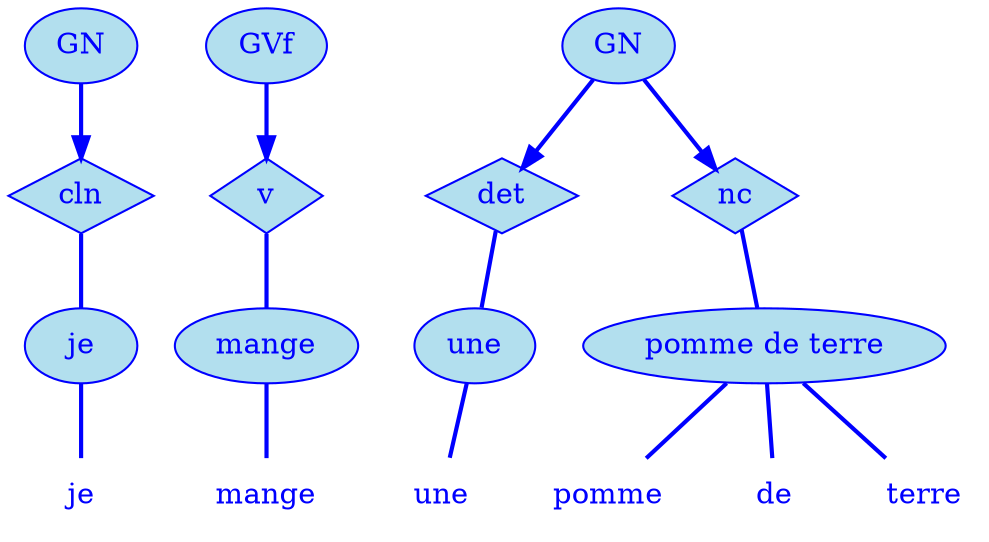 digraph g {
	graph [bb="0,0,456,252"];
	node [label="\N"];
	graph [_draw_="c 5 -white C 5 -white P 4 0 0 0 252 456 252 456 0 ",
		xdotversion="1.2"];
	"mc1s1_t1#token84" [label=je, shape=plaintext, fillcolor=lightblue2, fontcolor=blue, pos="27,18", width="0.75", height="0.50", _ldraw_="F 14.000000 11 -Times-Roman c 4 -blue T 27 13 0 12 2 -je "];
	"mc1s1_W1#wordmc1s1_t1#token" [label=je, shape=ellipse, fillcolor=lightblue2, fontcolor=blue, pos="27,90", width="0.75", height="0.50", color=blue, style=filled, _draw_="S 6 -filled c 4 -blue C 10 -lightblue2 E 27 90 27 18 ", _ldraw_="F 14.000000 11 -Times-Roman c 4 -blue T 27 85 0 12 2 -je "];
	"mc1s1_P1L1#pos" [label=cln, shape=diamond, fillcolor=lightblue2, fontcolor=blue, pos="27,162", width="0.75", height="0.50", color=blue, style=filled, _draw_="S 6 -filled c 4 -blue C 10 -lightblue2 P 4 27 180 0 162 27 144 54 162 ", _ldraw_="F 14.000000 11 -Times-Roman c 4 -blue T 27 157 0 20 3 -cln "];
	"mc1s1_chk0#chunk" [label=GN, fillcolor=lightblue2, fontcolor=blue, pos="27,234", width="0.75", height="0.50", color=blue, style=filled, arrowhead=doubleoctagon, _draw_="S 6 -filled c 4 -blue C 10 -lightblue2 E 27 234 27 18 ", _ldraw_="F 14.000000 11 -Times-Roman c 4 -blue T 27 229 0 22 2 -GN "];
	"mc1s1_t3#token87" [label=mange, shape=plaintext, fillcolor=lightblue2, fontcolor=blue, pos="116,18", width="0.86", height="0.50", _ldraw_="F 14.000000 11 -Times-Roman c 4 -blue T 116 13 0 47 5 -mange "];
	"mc1s1_W2#wordmc1s1_t3#token" [label=mange, shape=ellipse, fillcolor=lightblue2, fontcolor=blue, pos="116,90", width="1.22", height="0.50", color=blue, style=filled, _draw_="S 6 -filled c 4 -blue C 10 -lightblue2 E 116 90 44 18 ", _ldraw_="F 14.000000 11 -Times-Roman c 4 -blue T 116 85 0 47 5 -mange "];
	"mc1s1_P24L4#pos" [label=v, shape=diamond, fillcolor=lightblue2, fontcolor=blue, pos="116,162", width="0.75", height="0.50", color=blue, style=filled, _draw_="S 6 -filled c 4 -blue C 10 -lightblue2 P 4 116 180 89 162 116 144 143 162 ", _ldraw_="F 14.000000 11 -Times-Roman c 4 -blue T 116 157 0 8 1 -v "];
	"mc1s1_chk4#chunk" [label=GVf, fillcolor=lightblue2, fontcolor=blue, pos="116,234", width="0.81", height="0.50", color=blue, style=filled, arrowhead=doubleoctagon, _draw_="S 6 -filled c 4 -blue C 10 -lightblue2 E 116 234 29 18 ", _ldraw_="F 14.000000 11 -Times-Roman c 4 -blue T 116 229 0 26 3 -GVf "];
	"mc1s1_t5#token78" [label=une, shape=plaintext, fillcolor=lightblue2, fontcolor=blue, pos="201,18", width="0.75", height="0.50", _ldraw_="F 14.000000 11 -Times-Roman c 4 -blue T 201 13 0 26 3 -une "];
	"mc1s1_W3#wordmc1s1_t5#token" [label=une, shape=ellipse, fillcolor=lightblue2, fontcolor=blue, pos="210,90", width="0.81", height="0.50", color=blue, style=filled, _draw_="S 6 -filled c 4 -blue C 10 -lightblue2 E 210 90 29 18 ", _ldraw_="F 14.000000 11 -Times-Roman c 4 -blue T 210 85 0 26 3 -une "];
	"mc1s1_P29L1#pos" [label=det, shape=diamond, fillcolor=lightblue2, fontcolor=blue, pos="227,162", width="0.75", height="0.50", color=blue, style=filled, _draw_="S 6 -filled c 4 -blue C 10 -lightblue2 P 4 227 180 200 162 227 144 254 162 ", _ldraw_="F 14.000000 11 -Times-Roman c 4 -blue T 227 157 0 23 3 -det "];
	"mc1s1_t7#token16" [label=pomme, shape=plaintext, fillcolor=lightblue2, fontcolor=blue, pos="279,18", width="0.92", height="0.50", _ldraw_="F 14.000000 11 -Times-Roman c 4 -blue T 279 13 0 50 5 -pomme "];
	"mc1s1_t9#token94" [label=de, shape=plaintext, fillcolor=lightblue2, fontcolor=blue, pos="357,18", width="0.75", height="0.50", _ldraw_="F 14.000000 11 -Times-Roman c 4 -blue T 357 13 0 17 2 -de "];
	"mc1s1_t11#token36" [label=terre, shape=plaintext, fillcolor=lightblue2, fontcolor=blue, pos="429,18", width="0.75", height="0.50", _ldraw_="F 14.000000 11 -Times-Roman c 4 -blue T 429 13 0 35 5 -terre "];
	"mc1s1_W7#wordmc1s1_t7#tokenmc1s1_t8#tokenmc1s1_t9#tokenmc1s1_t10#tokenmc1s1_t11#token" [label="pomme de terre", shape=ellipse, fillcolor=lightblue2, fontcolor=blue, pos="351,90", width="2.42", height="0.50", color=blue, style=filled, _draw_="S 6 -filled c 4 -blue C 10 -lightblue2 E 351 90 87 18 ", _ldraw_="F 14.000000 11 -Times-Roman c 4 -blue T 351 85 0 110 14 -pomme de terre "];
	"mc1s1_P33L1#pos" [label=nc, shape=diamond, fillcolor=lightblue2, fontcolor=blue, pos="333,162", width="0.75", height="0.50", color=blue, style=filled, _draw_="S 6 -filled c 4 -blue C 10 -lightblue2 P 4 333 180 306 162 333 144 360 162 ", _ldraw_="F 14.000000 11 -Times-Roman c 4 -blue T 333 157 0 16 2 -nc "];
	"mc1s1_chk1#chunk" [label=GN, fillcolor=lightblue2, fontcolor=blue, pos="263,234", width="0.75", height="0.50", color=blue, style=filled, arrowhead=doubleoctagon, _draw_="S 6 -filled c 4 -blue C 10 -lightblue2 E 263 234 27 18 ", _ldraw_="F 14.000000 11 -Times-Roman c 4 -blue T 263 229 0 22 2 -GN "];
	"mc1s1_W1#wordmc1s1_t1#token" -> "mc1s1_t1#token84" [arrowhead=none, color=blue, fontcolor=blue, style=bold, minlen=1, pos="27,72 27,61 27,47 27,36", _draw_="S 4 -bold c 4 -blue B 4 27 72 27 61 27 47 27 36 "];
	"mc1s1_P1L1#pos" -> "mc1s1_W1#wordmc1s1_t1#token" [arrowhead=none, color=blue, fontcolor=blue, style=bold, minlen=1, pos="27,144 27,133 27,119 27,108", _draw_="S 4 -bold c 4 -blue B 4 27 144 27 133 27 119 27 108 "];
	"mc1s1_chk0#chunk" -> "mc1s1_P1L1#pos" [color=blue, fontcolor=blue, style=bold, minlen=1, pos="e,27,180 27,216 27,208 27,199 27,190", shape=normal, _draw_="S 4 -bold c 4 -blue B 4 27 216 27 208 27 199 27 190 ", _hdraw_="S 5 -solid S 15 -setlinewidth(1) c 4 -blue C 4 -blue P 3 31 190 27 180 24 190 "];
	"mc1s1_W2#wordmc1s1_t3#token" -> "mc1s1_t3#token87" [arrowhead=none, color=blue, fontcolor=blue, style=bold, minlen=1, pos="116,72 116,61 116,47 116,36", _draw_="S 4 -bold c 4 -blue B 4 116 72 116 61 116 47 116 36 "];
	"mc1s1_P24L4#pos" -> "mc1s1_W2#wordmc1s1_t3#token" [arrowhead=none, color=blue, fontcolor=blue, style=bold, minlen=1, pos="116,144 116,133 116,119 116,108", _draw_="S 4 -bold c 4 -blue B 4 116 144 116 133 116 119 116 108 "];
	"mc1s1_chk4#chunk" -> "mc1s1_P24L4#pos" [color=blue, fontcolor=blue, style=bold, minlen=1, pos="e,116,180 116,216 116,208 116,199 116,190", shape=normal, _draw_="S 4 -bold c 4 -blue B 4 116 216 116 208 116 199 116 190 ", _hdraw_="S 5 -solid S 15 -setlinewidth(1) c 4 -blue C 4 -blue P 3 120 190 116 180 113 190 "];
	"mc1s1_W3#wordmc1s1_t5#token" -> "mc1s1_t5#token78" [arrowhead=none, color=blue, fontcolor=blue, style=bold, minlen=1, pos="208,72 206,61 205,47 203,36", _draw_="S 4 -bold c 4 -blue B 4 208 72 206 61 205 47 203 36 "];
	"mc1s1_P29L1#pos" -> "mc1s1_W3#wordmc1s1_t5#token" [arrowhead=none, color=blue, fontcolor=blue, style=bold, minlen=1, pos="223,146 220,135 217,120 214,108", _draw_="S 4 -bold c 4 -blue B 4 223 146 220 135 217 120 214 108 "];
	"mc1s1_W7#wordmc1s1_t7#tokenmc1s1_t8#tokenmc1s1_t9#tokenmc1s1_t10#tokenmc1s1_t11#token" -> "mc1s1_t7#token16" [arrowhead=none, color=blue, fontcolor=blue, style=bold, minlen=1, pos="333,72 322,61 308,47 297,36", _draw_="S 4 -bold c 4 -blue B 4 333 72 322 61 308 47 297 36 "];
	"mc1s1_W7#wordmc1s1_t7#tokenmc1s1_t8#tokenmc1s1_t9#tokenmc1s1_t10#tokenmc1s1_t11#token" -> "mc1s1_t9#token94" [arrowhead=none, color=blue, fontcolor=blue, style=bold, minlen=1, pos="353,72 354,61 355,47 355,36", _draw_="S 4 -bold c 4 -blue B 4 353 72 354 61 355 47 355 36 "];
	"mc1s1_W7#wordmc1s1_t7#tokenmc1s1_t8#tokenmc1s1_t9#tokenmc1s1_t10#tokenmc1s1_t11#token" -> "mc1s1_t11#token36" [arrowhead=none, color=blue, fontcolor=blue, style=bold, minlen=1, pos="370,72 382,61 397,47 409,36", _draw_="S 4 -bold c 4 -blue B 4 370 72 382 61 397 47 409 36 "];
	"mc1s1_P33L1#pos" -> "mc1s1_W7#wordmc1s1_t7#tokenmc1s1_t8#tokenmc1s1_t9#tokenmc1s1_t10#tokenmc1s1_t11#token" [arrowhead=none, color=blue, fontcolor=blue, style=bold, minlen=1, pos="337,146 340,135 343,120 346,108", _draw_="S 4 -bold c 4 -blue B 4 337 146 340 135 343 120 346 108 "];
	"mc1s1_chk1#chunk" -> "mc1s1_P29L1#pos" [color=blue, fontcolor=blue, style=bold, minlen=1, pos="e,234,176 254,217 249,207 244,195 239,185", shape=normal, _draw_="S 4 -bold c 4 -blue B 4 254 217 249 207 244 195 239 185 ", _hdraw_="S 5 -solid S 15 -setlinewidth(1) c 4 -blue C 4 -blue P 3 242 183 234 176 236 186 "];
	"mc1s1_chk1#chunk" -> "mc1s1_P33L1#pos" [color=blue, fontcolor=blue, style=bold, minlen=1, pos="e,322,173 278,219 289,208 303,192 315,180", shape=normal, _draw_="S 4 -bold c 4 -blue B 4 278 219 289 208 303 192 315 180 ", _hdraw_="S 5 -solid S 15 -setlinewidth(1) c 4 -blue C 4 -blue P 3 317 183 322 173 312 178 "];
}
